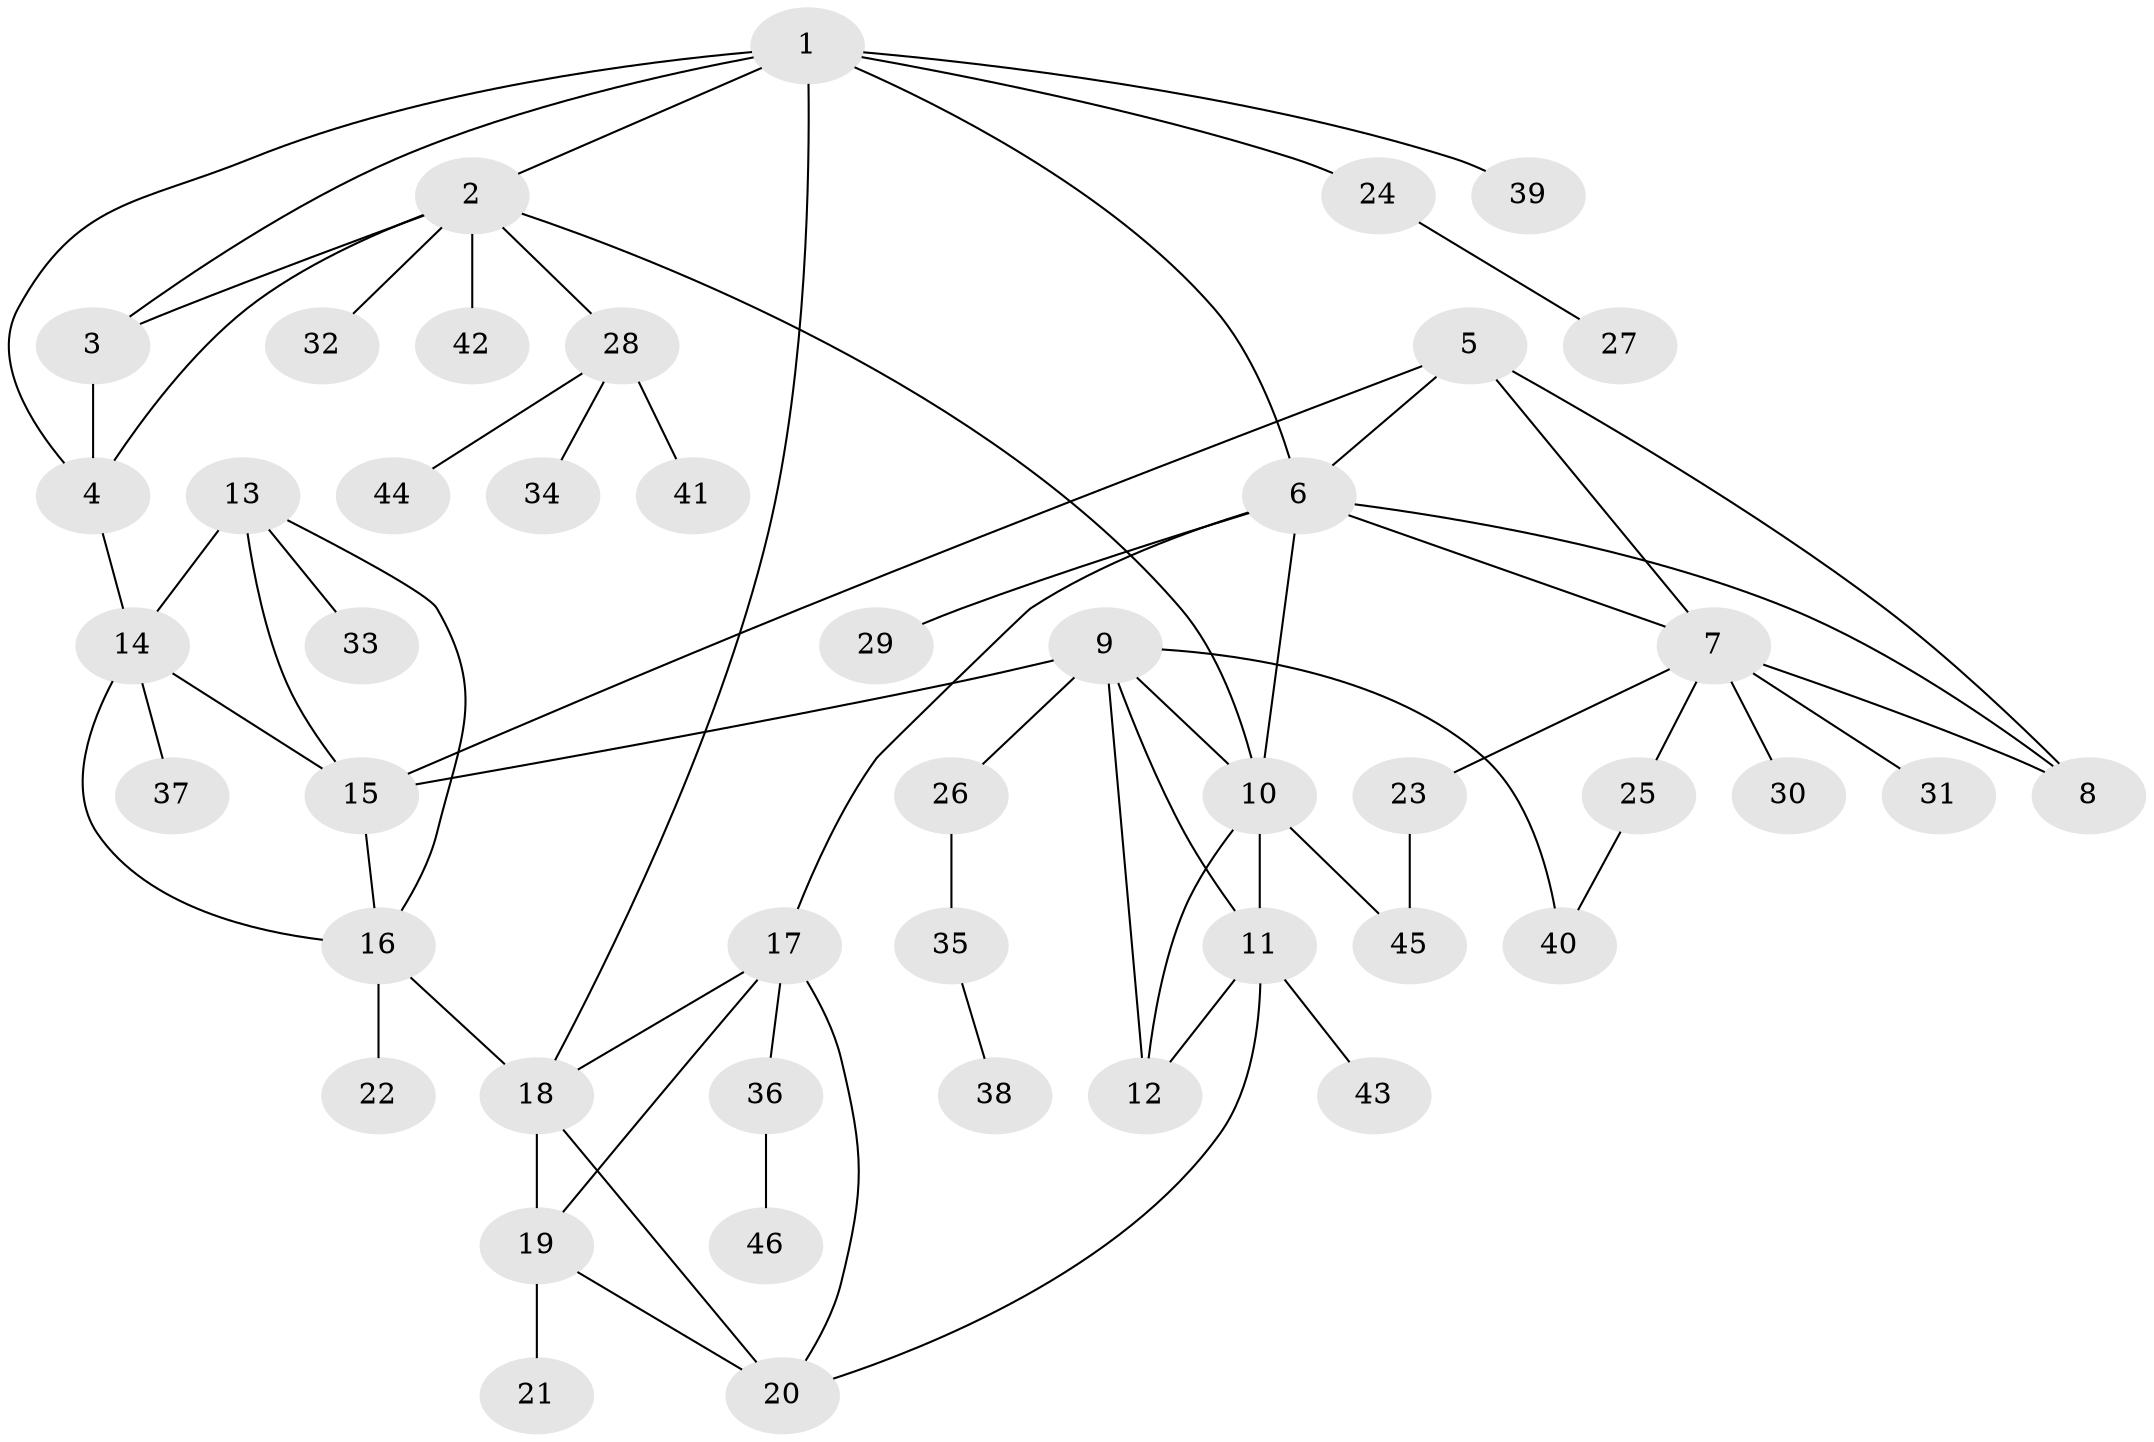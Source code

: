 // original degree distribution, {8: 0.03260869565217391, 3: 0.07608695652173914, 9: 0.043478260869565216, 4: 0.03260869565217391, 11: 0.010869565217391304, 5: 0.043478260869565216, 7: 0.03260869565217391, 6: 0.021739130434782608, 1: 0.6195652173913043, 2: 0.08695652173913043}
// Generated by graph-tools (version 1.1) at 2025/37/03/09/25 02:37:16]
// undirected, 46 vertices, 68 edges
graph export_dot {
graph [start="1"]
  node [color=gray90,style=filled];
  1;
  2;
  3;
  4;
  5;
  6;
  7;
  8;
  9;
  10;
  11;
  12;
  13;
  14;
  15;
  16;
  17;
  18;
  19;
  20;
  21;
  22;
  23;
  24;
  25;
  26;
  27;
  28;
  29;
  30;
  31;
  32;
  33;
  34;
  35;
  36;
  37;
  38;
  39;
  40;
  41;
  42;
  43;
  44;
  45;
  46;
  1 -- 2 [weight=1.0];
  1 -- 3 [weight=1.0];
  1 -- 4 [weight=1.0];
  1 -- 6 [weight=1.0];
  1 -- 18 [weight=1.0];
  1 -- 24 [weight=1.0];
  1 -- 39 [weight=1.0];
  2 -- 3 [weight=1.0];
  2 -- 4 [weight=1.0];
  2 -- 10 [weight=1.0];
  2 -- 28 [weight=1.0];
  2 -- 32 [weight=1.0];
  2 -- 42 [weight=1.0];
  3 -- 4 [weight=5.0];
  4 -- 14 [weight=1.0];
  5 -- 6 [weight=1.0];
  5 -- 7 [weight=1.0];
  5 -- 8 [weight=2.0];
  5 -- 15 [weight=1.0];
  6 -- 7 [weight=1.0];
  6 -- 8 [weight=1.0];
  6 -- 10 [weight=2.0];
  6 -- 17 [weight=1.0];
  6 -- 29 [weight=3.0];
  7 -- 8 [weight=1.0];
  7 -- 23 [weight=1.0];
  7 -- 25 [weight=1.0];
  7 -- 30 [weight=2.0];
  7 -- 31 [weight=1.0];
  9 -- 10 [weight=1.0];
  9 -- 11 [weight=1.0];
  9 -- 12 [weight=1.0];
  9 -- 15 [weight=1.0];
  9 -- 26 [weight=1.0];
  9 -- 40 [weight=3.0];
  10 -- 11 [weight=1.0];
  10 -- 12 [weight=1.0];
  10 -- 45 [weight=1.0];
  11 -- 12 [weight=1.0];
  11 -- 20 [weight=1.0];
  11 -- 43 [weight=2.0];
  13 -- 14 [weight=1.0];
  13 -- 15 [weight=1.0];
  13 -- 16 [weight=1.0];
  13 -- 33 [weight=1.0];
  14 -- 15 [weight=1.0];
  14 -- 16 [weight=1.0];
  14 -- 37 [weight=2.0];
  15 -- 16 [weight=1.0];
  16 -- 18 [weight=1.0];
  16 -- 22 [weight=4.0];
  17 -- 18 [weight=1.0];
  17 -- 19 [weight=3.0];
  17 -- 20 [weight=1.0];
  17 -- 36 [weight=1.0];
  18 -- 19 [weight=1.0];
  18 -- 20 [weight=1.0];
  19 -- 20 [weight=1.0];
  19 -- 21 [weight=1.0];
  23 -- 45 [weight=1.0];
  24 -- 27 [weight=1.0];
  25 -- 40 [weight=1.0];
  26 -- 35 [weight=1.0];
  28 -- 34 [weight=1.0];
  28 -- 41 [weight=1.0];
  28 -- 44 [weight=1.0];
  35 -- 38 [weight=1.0];
  36 -- 46 [weight=1.0];
}
